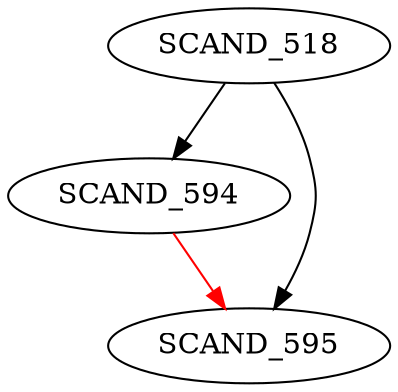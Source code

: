 digraph G {
    edge [color=black];
    SCAND_518 -> SCAND_594;
    edge [color=black];
    SCAND_518 -> SCAND_595;
    edge [color=red];
    SCAND_594 -> SCAND_595;
}
